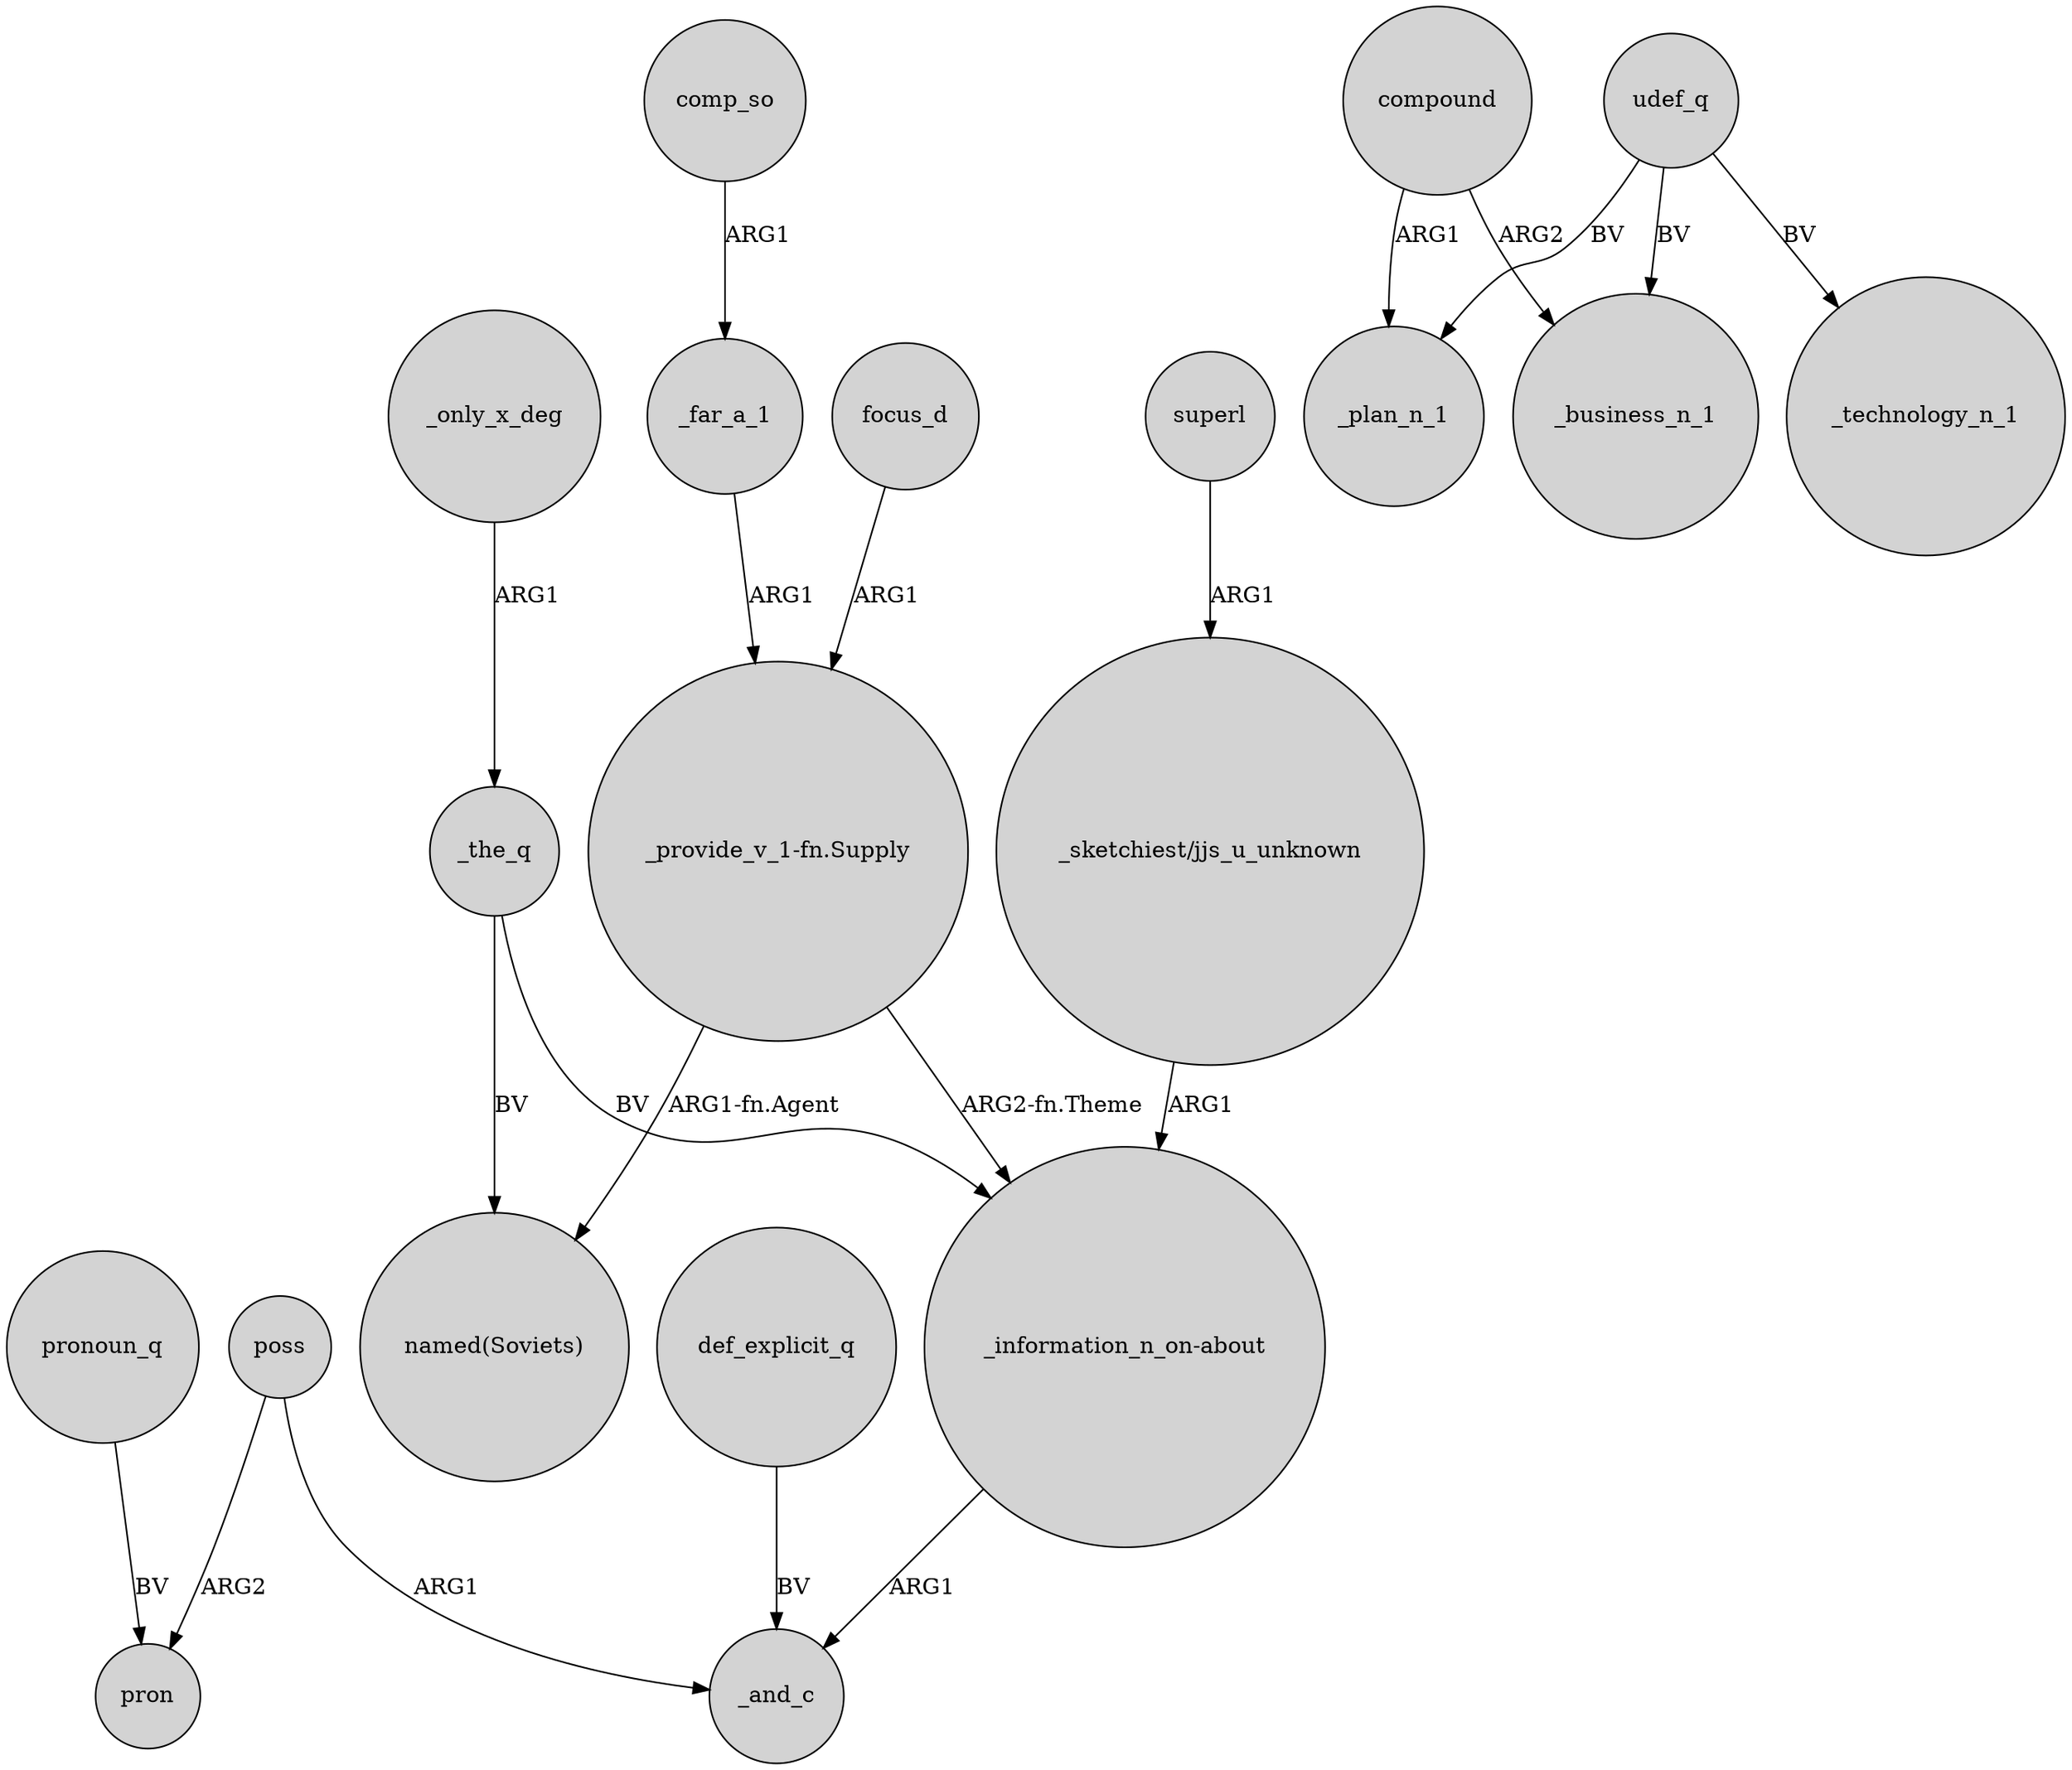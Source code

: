 digraph {
	node [shape=circle style=filled]
	poss -> pron [label=ARG2]
	"_sketchiest/jjs_u_unknown" -> "_information_n_on-about" [label=ARG1]
	poss -> _and_c [label=ARG1]
	def_explicit_q -> _and_c [label=BV]
	_the_q -> "_information_n_on-about" [label=BV]
	compound -> _plan_n_1 [label=ARG1]
	comp_so -> _far_a_1 [label=ARG1]
	_far_a_1 -> "_provide_v_1-fn.Supply" [label=ARG1]
	_the_q -> "named(Soviets)" [label=BV]
	pronoun_q -> pron [label=BV]
	"_provide_v_1-fn.Supply" -> "_information_n_on-about" [label="ARG2-fn.Theme"]
	udef_q -> _plan_n_1 [label=BV]
	_only_x_deg -> _the_q [label=ARG1]
	focus_d -> "_provide_v_1-fn.Supply" [label=ARG1]
	compound -> _business_n_1 [label=ARG2]
	"_information_n_on-about" -> _and_c [label=ARG1]
	udef_q -> _technology_n_1 [label=BV]
	udef_q -> _business_n_1 [label=BV]
	"_provide_v_1-fn.Supply" -> "named(Soviets)" [label="ARG1-fn.Agent"]
	superl -> "_sketchiest/jjs_u_unknown" [label=ARG1]
}
